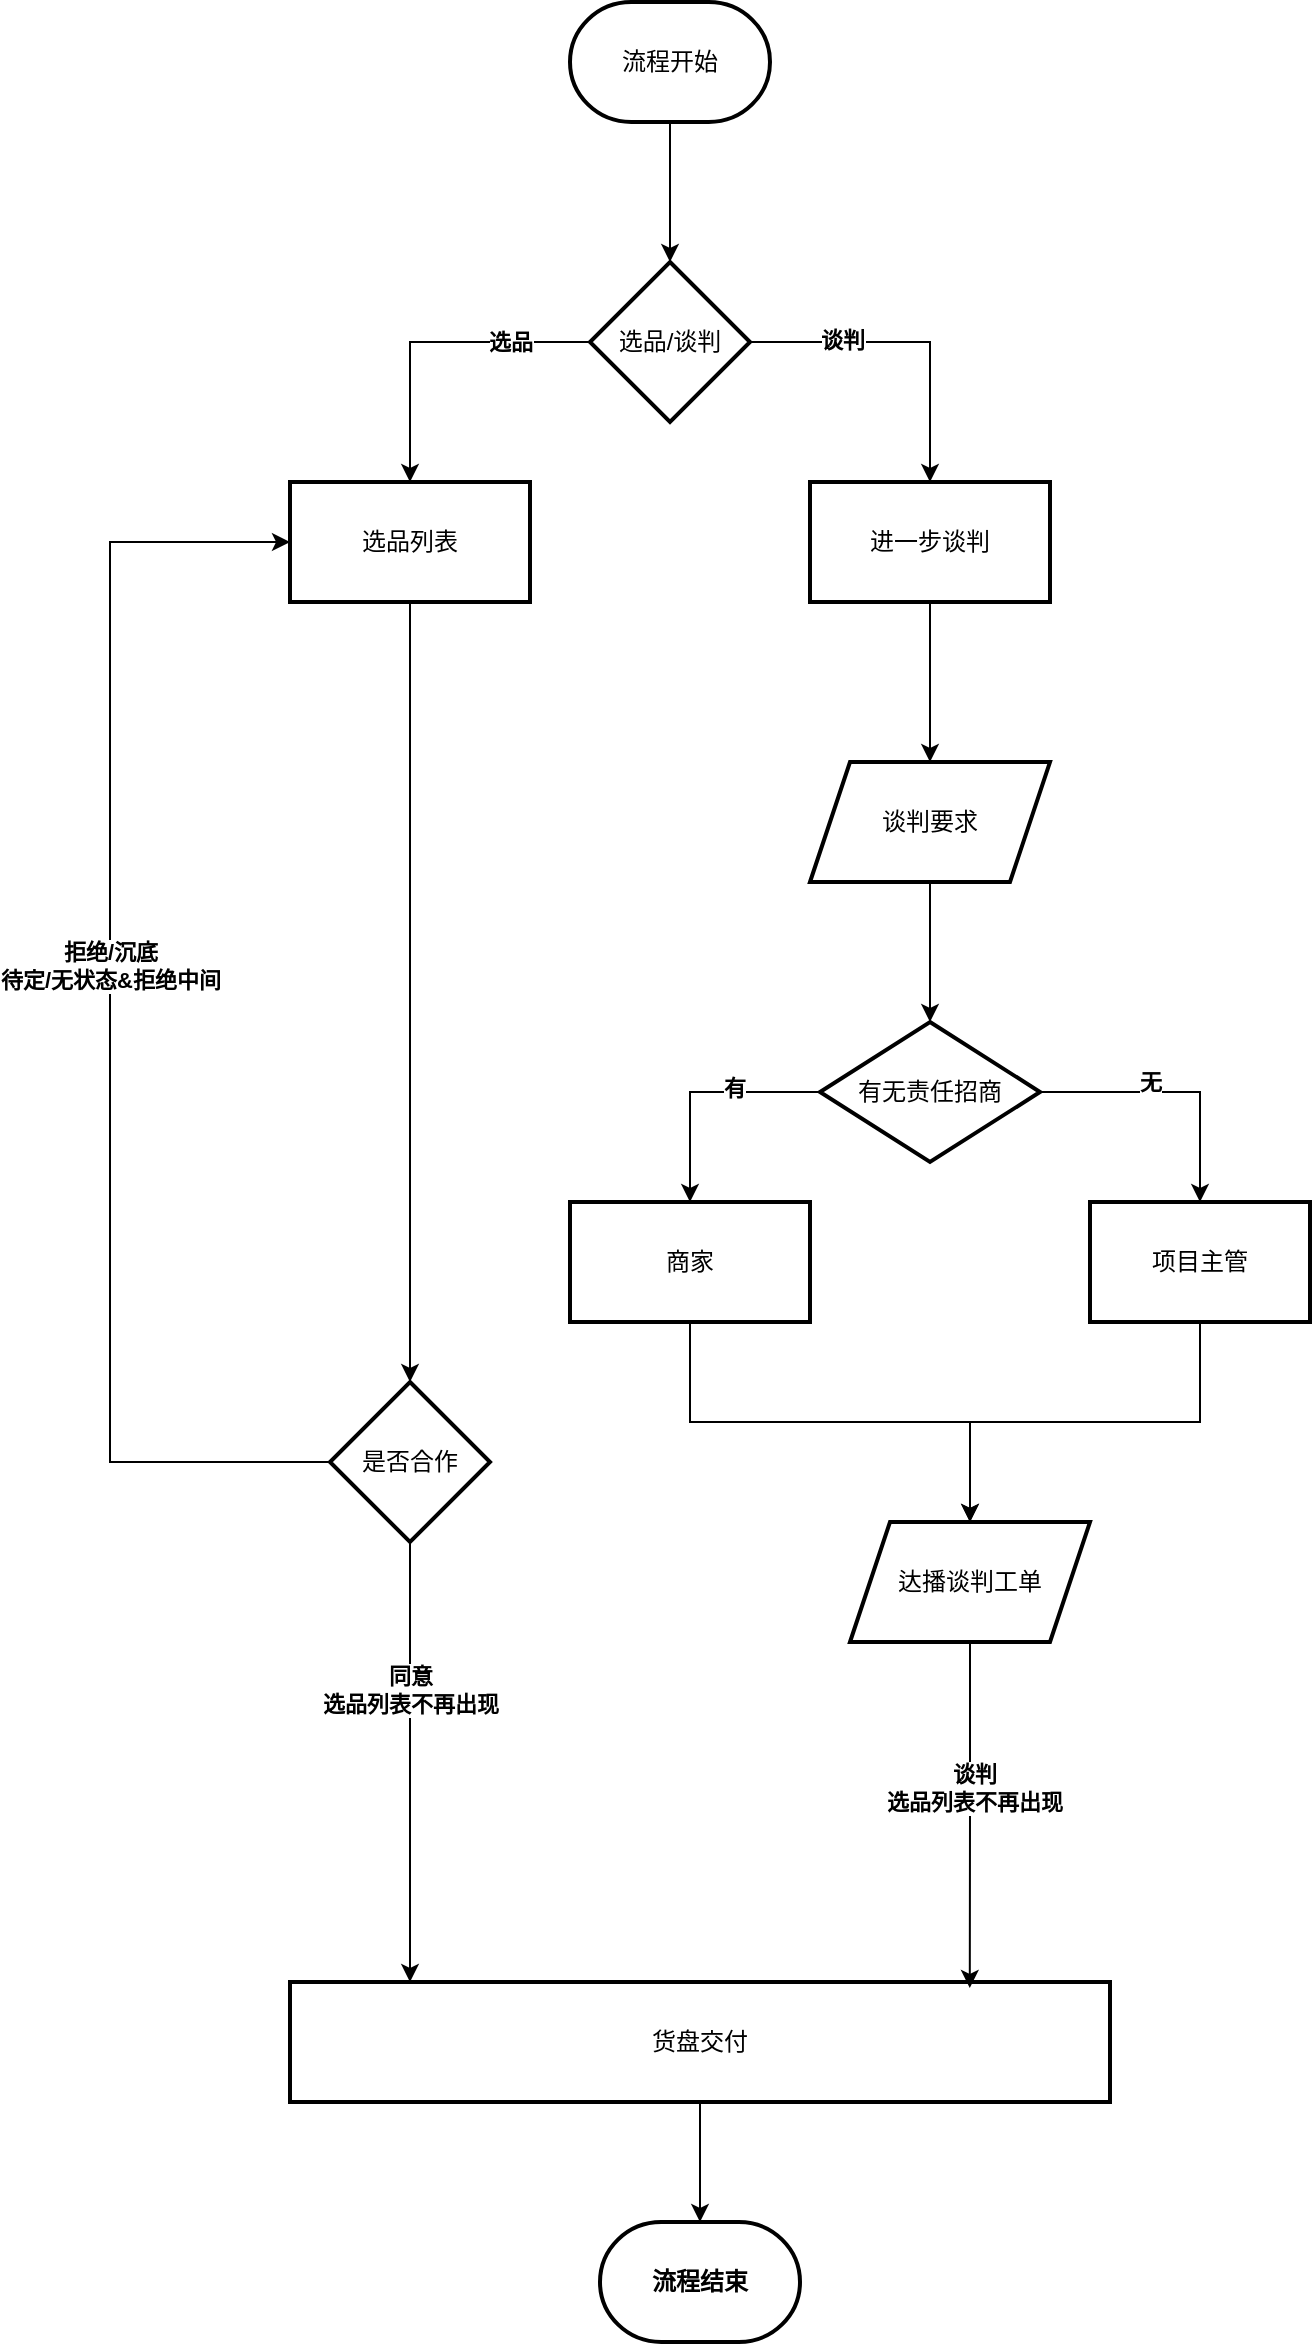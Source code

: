<mxfile version="24.8.3">
  <diagram id="6a731a19-8d31-9384-78a2-239565b7b9f0" name="Page-1">
    <mxGraphModel dx="1293" dy="723" grid="1" gridSize="10" guides="1" tooltips="1" connect="1" arrows="1" fold="1" page="1" pageScale="1" pageWidth="1169" pageHeight="827" background="none" math="0" shadow="0">
      <root>
        <mxCell id="0" />
        <mxCell id="1" parent="0" />
        <mxCell id="knzg4UQVhOJGmWxCUilU-78" value="" style="edgeStyle=orthogonalEdgeStyle;rounded=0;orthogonalLoop=1;jettySize=auto;html=1;" edge="1" parent="1" source="knzg4UQVhOJGmWxCUilU-73" target="knzg4UQVhOJGmWxCUilU-77">
          <mxGeometry relative="1" as="geometry" />
        </mxCell>
        <mxCell id="knzg4UQVhOJGmWxCUilU-73" value="流程开始" style="strokeWidth=2;html=1;shape=mxgraph.flowchart.terminator;whiteSpace=wrap;" vertex="1" parent="1">
          <mxGeometry x="410" y="40" width="100" height="60" as="geometry" />
        </mxCell>
        <mxCell id="knzg4UQVhOJGmWxCUilU-83" value="" style="edgeStyle=orthogonalEdgeStyle;rounded=0;orthogonalLoop=1;jettySize=auto;html=1;" edge="1" parent="1" source="knzg4UQVhOJGmWxCUilU-77" target="knzg4UQVhOJGmWxCUilU-82">
          <mxGeometry relative="1" as="geometry" />
        </mxCell>
        <mxCell id="knzg4UQVhOJGmWxCUilU-84" value="&lt;b&gt;选品&lt;/b&gt;" style="edgeLabel;html=1;align=center;verticalAlign=middle;resizable=0;points=[];" vertex="1" connectable="0" parent="knzg4UQVhOJGmWxCUilU-83">
          <mxGeometry x="-0.312" y="4" relative="1" as="geometry">
            <mxPoint x="15" y="-4" as="offset" />
          </mxGeometry>
        </mxCell>
        <mxCell id="knzg4UQVhOJGmWxCUilU-86" value="" style="edgeStyle=orthogonalEdgeStyle;rounded=0;orthogonalLoop=1;jettySize=auto;html=1;" edge="1" parent="1" source="knzg4UQVhOJGmWxCUilU-77" target="knzg4UQVhOJGmWxCUilU-85">
          <mxGeometry relative="1" as="geometry" />
        </mxCell>
        <mxCell id="knzg4UQVhOJGmWxCUilU-87" value="&lt;b&gt;谈判&lt;/b&gt;" style="edgeLabel;html=1;align=center;verticalAlign=middle;resizable=0;points=[];" vertex="1" connectable="0" parent="knzg4UQVhOJGmWxCUilU-86">
          <mxGeometry x="-0.425" y="1" relative="1" as="geometry">
            <mxPoint as="offset" />
          </mxGeometry>
        </mxCell>
        <mxCell id="knzg4UQVhOJGmWxCUilU-77" value="选品/谈判" style="rhombus;whiteSpace=wrap;html=1;strokeWidth=2;" vertex="1" parent="1">
          <mxGeometry x="420" y="170" width="80" height="80" as="geometry" />
        </mxCell>
        <mxCell id="knzg4UQVhOJGmWxCUilU-89" value="" style="edgeStyle=orthogonalEdgeStyle;rounded=0;orthogonalLoop=1;jettySize=auto;html=1;" edge="1" parent="1" source="knzg4UQVhOJGmWxCUilU-82" target="knzg4UQVhOJGmWxCUilU-88">
          <mxGeometry relative="1" as="geometry" />
        </mxCell>
        <mxCell id="knzg4UQVhOJGmWxCUilU-82" value="选品列表" style="whiteSpace=wrap;html=1;strokeWidth=2;" vertex="1" parent="1">
          <mxGeometry x="270" y="280" width="120" height="60" as="geometry" />
        </mxCell>
        <mxCell id="knzg4UQVhOJGmWxCUilU-97" value="" style="edgeStyle=orthogonalEdgeStyle;rounded=0;orthogonalLoop=1;jettySize=auto;html=1;" edge="1" parent="1" source="knzg4UQVhOJGmWxCUilU-85" target="knzg4UQVhOJGmWxCUilU-96">
          <mxGeometry relative="1" as="geometry" />
        </mxCell>
        <mxCell id="knzg4UQVhOJGmWxCUilU-85" value="进一步谈判" style="whiteSpace=wrap;html=1;strokeWidth=2;" vertex="1" parent="1">
          <mxGeometry x="530" y="280" width="120" height="60" as="geometry" />
        </mxCell>
        <mxCell id="knzg4UQVhOJGmWxCUilU-92" value="" style="edgeStyle=orthogonalEdgeStyle;rounded=0;orthogonalLoop=1;jettySize=auto;html=1;" edge="1" parent="1" source="knzg4UQVhOJGmWxCUilU-88" target="knzg4UQVhOJGmWxCUilU-91">
          <mxGeometry relative="1" as="geometry">
            <Array as="points">
              <mxPoint x="330" y="890" />
              <mxPoint x="330" y="890" />
            </Array>
          </mxGeometry>
        </mxCell>
        <mxCell id="knzg4UQVhOJGmWxCUilU-93" value="&lt;b&gt;同意&lt;/b&gt;&lt;div&gt;&lt;b&gt;选品列表不再出现&lt;/b&gt;&lt;/div&gt;" style="edgeLabel;html=1;align=center;verticalAlign=middle;resizable=0;points=[];" vertex="1" connectable="0" parent="knzg4UQVhOJGmWxCUilU-92">
          <mxGeometry x="-0.333" relative="1" as="geometry">
            <mxPoint as="offset" />
          </mxGeometry>
        </mxCell>
        <mxCell id="knzg4UQVhOJGmWxCUilU-94" style="edgeStyle=orthogonalEdgeStyle;rounded=0;orthogonalLoop=1;jettySize=auto;html=1;entryX=0;entryY=0.5;entryDx=0;entryDy=0;exitX=0;exitY=0.5;exitDx=0;exitDy=0;" edge="1" parent="1" source="knzg4UQVhOJGmWxCUilU-88" target="knzg4UQVhOJGmWxCUilU-82">
          <mxGeometry relative="1" as="geometry">
            <mxPoint x="289.998" y="809.998" as="sourcePoint" />
            <mxPoint x="229.95" y="389.95" as="targetPoint" />
            <Array as="points">
              <mxPoint x="180" y="770" />
              <mxPoint x="180" y="310" />
            </Array>
          </mxGeometry>
        </mxCell>
        <mxCell id="knzg4UQVhOJGmWxCUilU-95" value="&lt;b&gt;拒绝/沉底&lt;/b&gt;&lt;div&gt;&lt;b&gt;待定/无状态&amp;amp;拒绝中间&lt;/b&gt;&lt;/div&gt;" style="edgeLabel;html=1;align=center;verticalAlign=middle;resizable=0;points=[];" vertex="1" connectable="0" parent="knzg4UQVhOJGmWxCUilU-94">
          <mxGeometry x="0.046" y="5" relative="1" as="geometry">
            <mxPoint x="5" y="-13" as="offset" />
          </mxGeometry>
        </mxCell>
        <mxCell id="knzg4UQVhOJGmWxCUilU-88" value="是否合作" style="rhombus;whiteSpace=wrap;html=1;strokeWidth=2;" vertex="1" parent="1">
          <mxGeometry x="290" y="730" width="80" height="80" as="geometry" />
        </mxCell>
        <mxCell id="knzg4UQVhOJGmWxCUilU-91" value="货盘交付" style="whiteSpace=wrap;html=1;strokeWidth=2;" vertex="1" parent="1">
          <mxGeometry x="270" y="1030" width="410" height="60" as="geometry" />
        </mxCell>
        <mxCell id="knzg4UQVhOJGmWxCUilU-101" value="" style="edgeStyle=orthogonalEdgeStyle;rounded=0;orthogonalLoop=1;jettySize=auto;html=1;" edge="1" parent="1" source="knzg4UQVhOJGmWxCUilU-96" target="knzg4UQVhOJGmWxCUilU-100">
          <mxGeometry relative="1" as="geometry" />
        </mxCell>
        <mxCell id="knzg4UQVhOJGmWxCUilU-96" value="谈判要求" style="shape=parallelogram;perimeter=parallelogramPerimeter;whiteSpace=wrap;html=1;fixedSize=1;strokeWidth=2;" vertex="1" parent="1">
          <mxGeometry x="530" y="420" width="120" height="60" as="geometry" />
        </mxCell>
        <mxCell id="knzg4UQVhOJGmWxCUilU-105" value="" style="edgeStyle=orthogonalEdgeStyle;rounded=0;orthogonalLoop=1;jettySize=auto;html=1;" edge="1" parent="1" source="knzg4UQVhOJGmWxCUilU-100" target="knzg4UQVhOJGmWxCUilU-104">
          <mxGeometry relative="1" as="geometry" />
        </mxCell>
        <mxCell id="knzg4UQVhOJGmWxCUilU-106" value="&lt;b&gt;有&lt;/b&gt;" style="edgeLabel;html=1;align=center;verticalAlign=middle;resizable=0;points=[];" vertex="1" connectable="0" parent="knzg4UQVhOJGmWxCUilU-105">
          <mxGeometry x="-0.271" y="-2" relative="1" as="geometry">
            <mxPoint as="offset" />
          </mxGeometry>
        </mxCell>
        <mxCell id="knzg4UQVhOJGmWxCUilU-113" style="edgeStyle=orthogonalEdgeStyle;rounded=0;orthogonalLoop=1;jettySize=auto;html=1;" edge="1" parent="1" source="knzg4UQVhOJGmWxCUilU-100" target="knzg4UQVhOJGmWxCUilU-102">
          <mxGeometry relative="1" as="geometry" />
        </mxCell>
        <mxCell id="knzg4UQVhOJGmWxCUilU-115" value="&lt;b&gt;无&lt;/b&gt;" style="edgeLabel;html=1;align=center;verticalAlign=middle;resizable=0;points=[];" vertex="1" connectable="0" parent="knzg4UQVhOJGmWxCUilU-113">
          <mxGeometry x="-0.319" y="-2" relative="1" as="geometry">
            <mxPoint x="9" y="-7" as="offset" />
          </mxGeometry>
        </mxCell>
        <mxCell id="knzg4UQVhOJGmWxCUilU-100" value="有无责任招商" style="rhombus;whiteSpace=wrap;html=1;strokeWidth=2;" vertex="1" parent="1">
          <mxGeometry x="535" y="550" width="110" height="70" as="geometry" />
        </mxCell>
        <mxCell id="knzg4UQVhOJGmWxCUilU-114" style="edgeStyle=orthogonalEdgeStyle;rounded=0;orthogonalLoop=1;jettySize=auto;html=1;entryX=0.5;entryY=0;entryDx=0;entryDy=0;" edge="1" parent="1" source="knzg4UQVhOJGmWxCUilU-102" target="knzg4UQVhOJGmWxCUilU-108">
          <mxGeometry relative="1" as="geometry" />
        </mxCell>
        <mxCell id="knzg4UQVhOJGmWxCUilU-102" value="项目主管" style="whiteSpace=wrap;html=1;strokeWidth=2;" vertex="1" parent="1">
          <mxGeometry x="670" y="640" width="110" height="60" as="geometry" />
        </mxCell>
        <mxCell id="knzg4UQVhOJGmWxCUilU-109" value="" style="edgeStyle=orthogonalEdgeStyle;rounded=0;orthogonalLoop=1;jettySize=auto;html=1;exitX=0.5;exitY=1;exitDx=0;exitDy=0;" edge="1" parent="1" source="knzg4UQVhOJGmWxCUilU-104" target="knzg4UQVhOJGmWxCUilU-108">
          <mxGeometry relative="1" as="geometry" />
        </mxCell>
        <mxCell id="knzg4UQVhOJGmWxCUilU-104" value="商家" style="whiteSpace=wrap;html=1;strokeWidth=2;" vertex="1" parent="1">
          <mxGeometry x="410" y="640" width="120" height="60" as="geometry" />
        </mxCell>
        <mxCell id="knzg4UQVhOJGmWxCUilU-108" value="达播谈判工单" style="shape=parallelogram;perimeter=parallelogramPerimeter;whiteSpace=wrap;html=1;fixedSize=1;strokeWidth=2;" vertex="1" parent="1">
          <mxGeometry x="550" y="800" width="120" height="60" as="geometry" />
        </mxCell>
        <mxCell id="knzg4UQVhOJGmWxCUilU-116" style="edgeStyle=orthogonalEdgeStyle;rounded=0;orthogonalLoop=1;jettySize=auto;html=1;entryX=0.829;entryY=0.05;entryDx=0;entryDy=0;entryPerimeter=0;" edge="1" parent="1" source="knzg4UQVhOJGmWxCUilU-108" target="knzg4UQVhOJGmWxCUilU-91">
          <mxGeometry relative="1" as="geometry" />
        </mxCell>
        <mxCell id="knzg4UQVhOJGmWxCUilU-117" value="&lt;b&gt;谈判&lt;/b&gt;&lt;div&gt;&lt;b&gt;选品列表不再出现&lt;/b&gt;&lt;/div&gt;" style="edgeLabel;html=1;align=center;verticalAlign=middle;resizable=0;points=[];" vertex="1" connectable="0" parent="knzg4UQVhOJGmWxCUilU-116">
          <mxGeometry x="-0.145" y="2" relative="1" as="geometry">
            <mxPoint y="-1" as="offset" />
          </mxGeometry>
        </mxCell>
        <mxCell id="knzg4UQVhOJGmWxCUilU-118" value="&lt;b&gt;流程结束&lt;/b&gt;" style="strokeWidth=2;html=1;shape=mxgraph.flowchart.terminator;whiteSpace=wrap;" vertex="1" parent="1">
          <mxGeometry x="425" y="1150" width="100" height="60" as="geometry" />
        </mxCell>
        <mxCell id="knzg4UQVhOJGmWxCUilU-119" style="edgeStyle=orthogonalEdgeStyle;rounded=0;orthogonalLoop=1;jettySize=auto;html=1;entryX=0.5;entryY=0;entryDx=0;entryDy=0;entryPerimeter=0;" edge="1" parent="1" source="knzg4UQVhOJGmWxCUilU-91" target="knzg4UQVhOJGmWxCUilU-118">
          <mxGeometry relative="1" as="geometry" />
        </mxCell>
      </root>
    </mxGraphModel>
  </diagram>
</mxfile>
